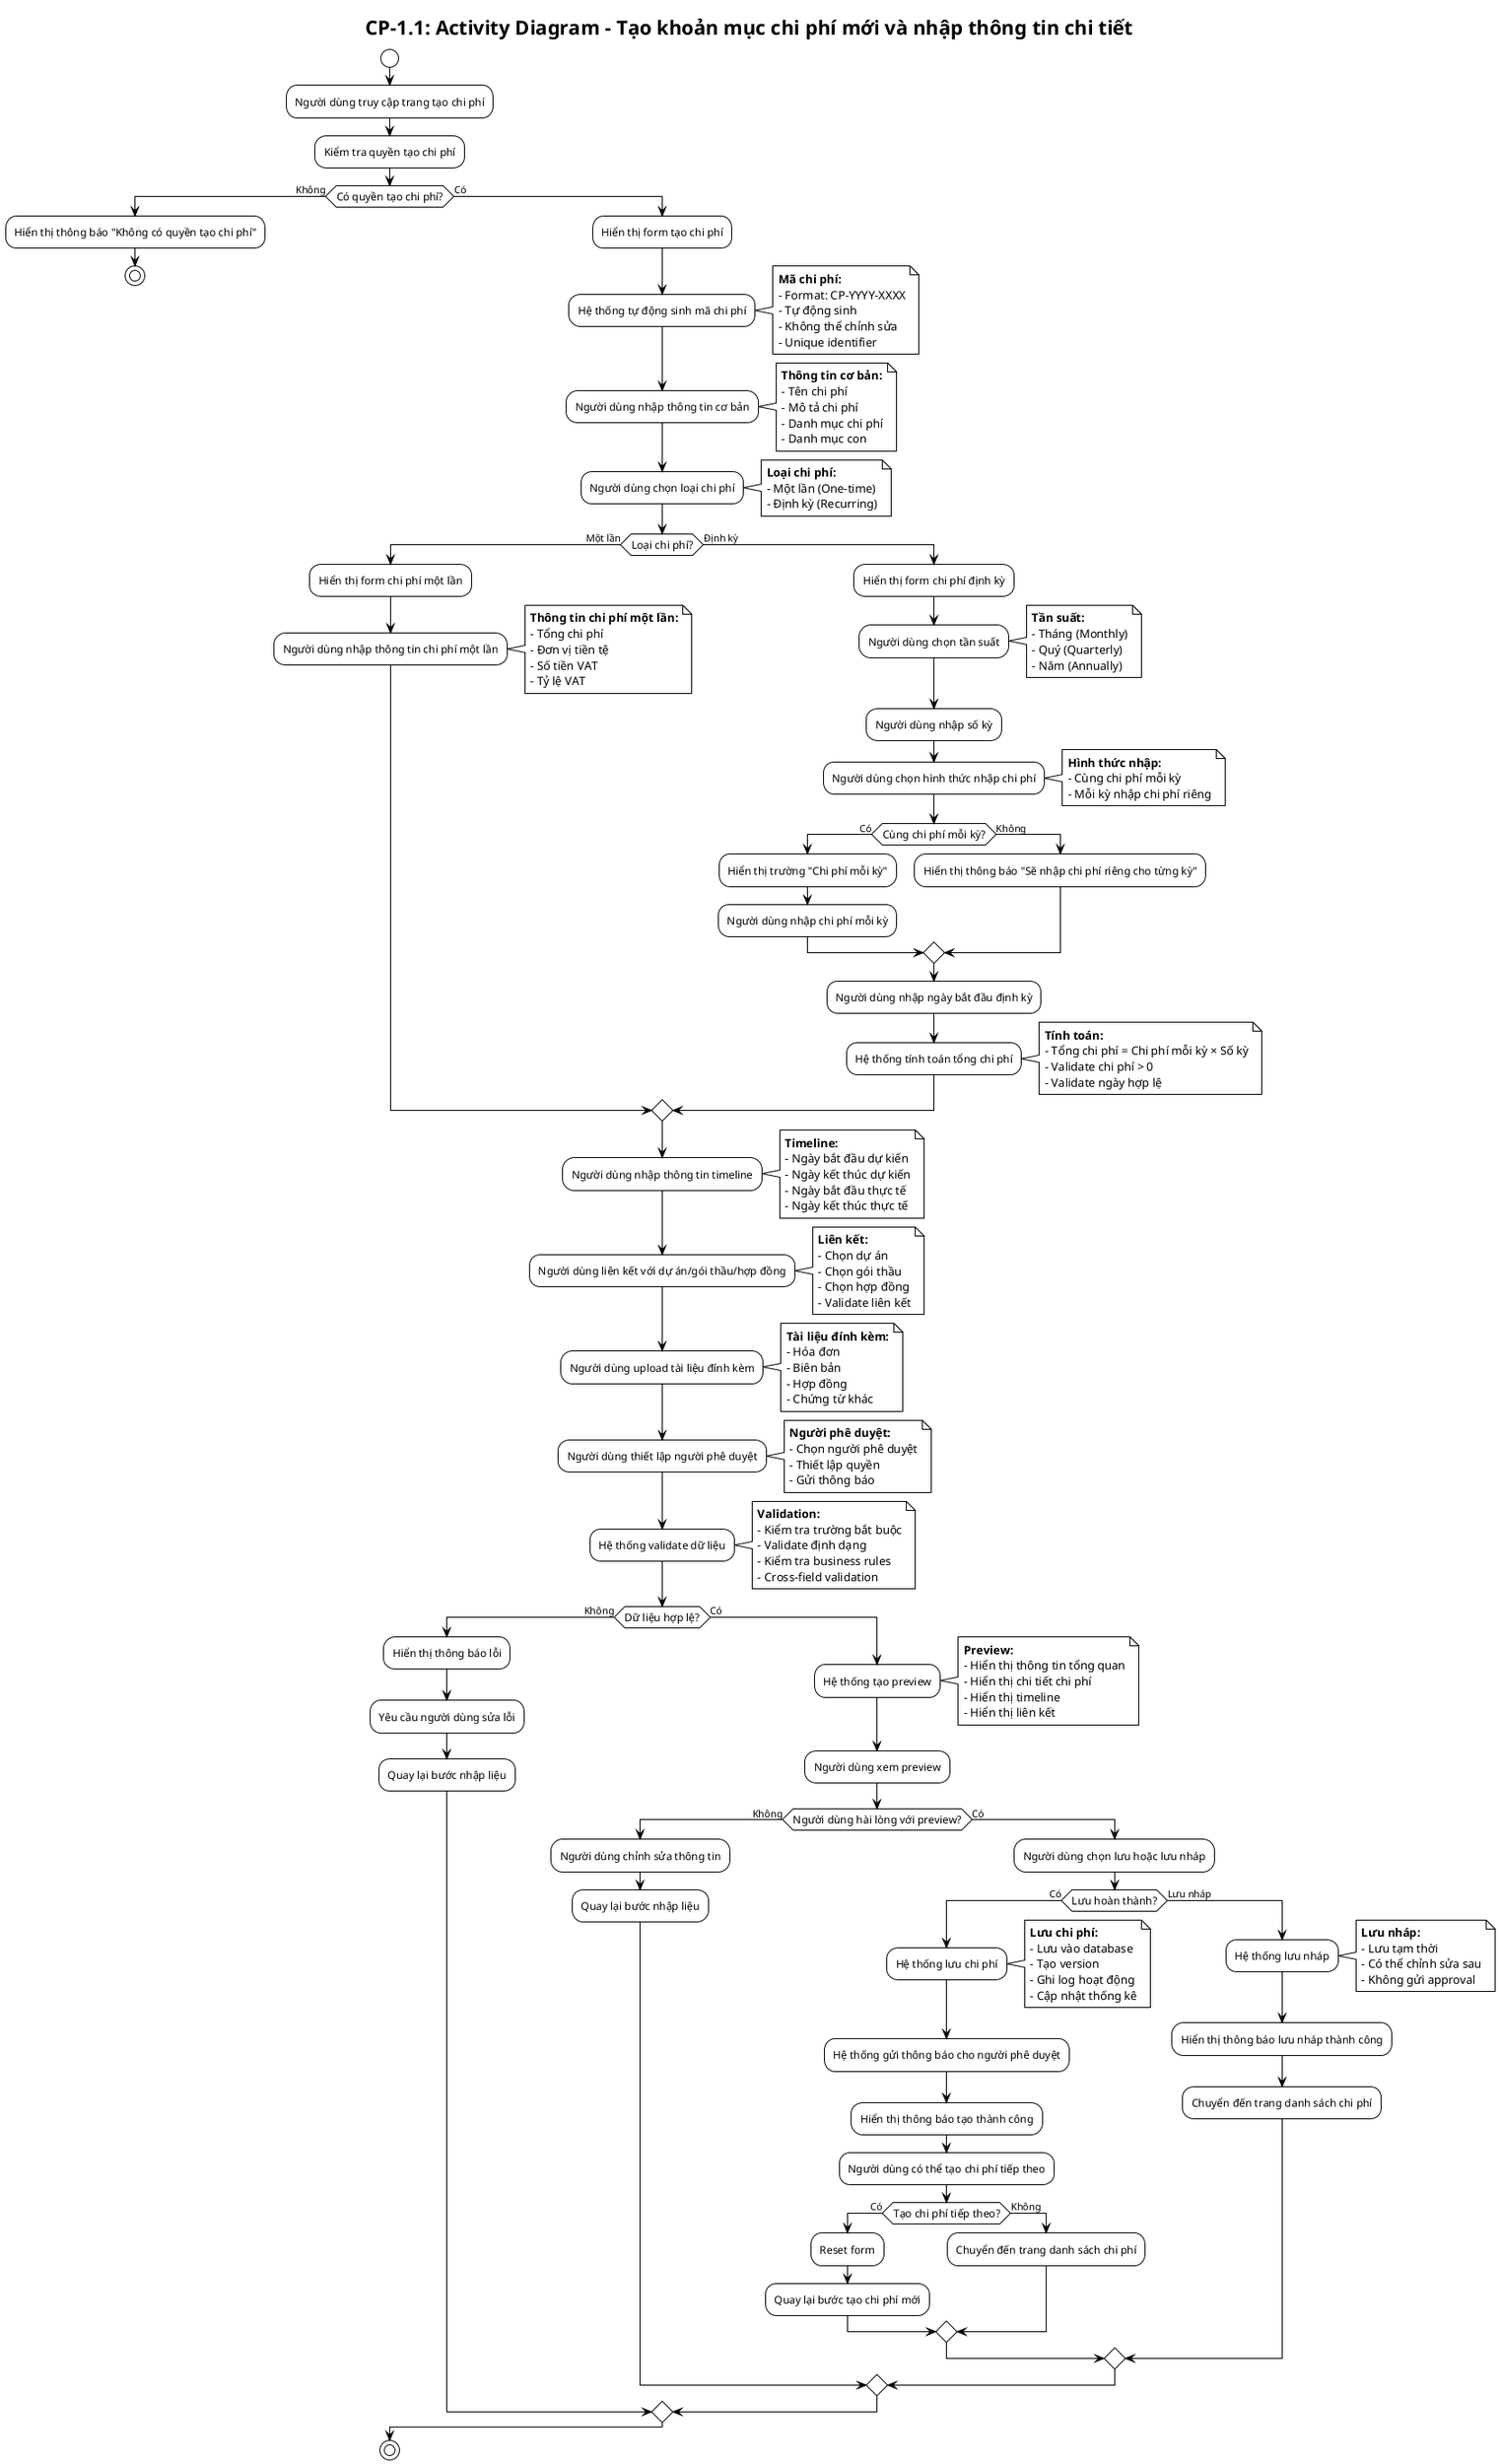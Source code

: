 @startuml CP-1.1 Activity Diagram
!theme plain
skinparam activityFontSize 12

title CP-1.1: Activity Diagram - Tạo khoản mục chi phí mới và nhập thông tin chi tiết

start

:Người dùng truy cập trang tạo chi phí;

:Kiểm tra quyền tạo chi phí;

if (Có quyền tạo chi phí?) then (Không)
    :Hiển thị thông báo "Không có quyền tạo chi phí";
    stop
else (Có)
    :Hiển thị form tạo chi phí;
    
    :Hệ thống tự động sinh mã chi phí;
    note right
    **Mã chi phí:**
    - Format: CP-YYYY-XXXX
    - Tự động sinh
    - Không thể chỉnh sửa
    - Unique identifier
    end note
    
    :Người dùng nhập thông tin cơ bản;
    note right
    **Thông tin cơ bản:**
    - Tên chi phí
    - Mô tả chi phí
    - Danh mục chi phí
    - Danh mục con
    end note
    
    :Người dùng chọn loại chi phí;
    note right
    **Loại chi phí:**
    - Một lần (One-time)
    - Định kỳ (Recurring)
    end note
    
    if (Loại chi phí?) then (Một lần)
        :Hiển thị form chi phí một lần;
        :Người dùng nhập thông tin chi phí một lần;
        note right
        **Thông tin chi phí một lần:**
        - Tổng chi phí
        - Đơn vị tiền tệ
        - Số tiền VAT
        - Tỷ lệ VAT
        end note
    else (Định kỳ)
        :Hiển thị form chi phí định kỳ;
        :Người dùng chọn tần suất;
        note right
        **Tần suất:**
        - Tháng (Monthly)
        - Quý (Quarterly)
        - Năm (Annually)
        end note
        
        :Người dùng nhập số kỳ;
        :Người dùng chọn hình thức nhập chi phí;
        note right
        **Hình thức nhập:**
        - Cùng chi phí mỗi kỳ
        - Mỗi kỳ nhập chi phí riêng
        end note
        
        if (Cùng chi phí mỗi kỳ?) then (Có)
            :Hiển thị trường "Chi phí mỗi kỳ";
            :Người dùng nhập chi phí mỗi kỳ;
        else (Không)
            :Hiển thị thông báo "Sẽ nhập chi phí riêng cho từng kỳ";
        endif
        
        :Người dùng nhập ngày bắt đầu định kỳ;
        :Hệ thống tính toán tổng chi phí;
        note right
        **Tính toán:**
        - Tổng chi phí = Chi phí mỗi kỳ × Số kỳ
        - Validate chi phí > 0
        - Validate ngày hợp lệ
        end note
    endif
    
    :Người dùng nhập thông tin timeline;
    note right
    **Timeline:**
    - Ngày bắt đầu dự kiến
    - Ngày kết thúc dự kiến
    - Ngày bắt đầu thực tế
    - Ngày kết thúc thực tế
    end note
    
    :Người dùng liên kết với dự án/gói thầu/hợp đồng;
    note right
    **Liên kết:**
    - Chọn dự án
    - Chọn gói thầu
    - Chọn hợp đồng
    - Validate liên kết
    end note
    
    :Người dùng upload tài liệu đính kèm;
    note right
    **Tài liệu đính kèm:**
    - Hóa đơn
    - Biên bản
    - Hợp đồng
    - Chứng từ khác
    end note
    
    :Người dùng thiết lập người phê duyệt;
    note right
    **Người phê duyệt:**
    - Chọn người phê duyệt
    - Thiết lập quyền
    - Gửi thông báo
    end note
    
    :Hệ thống validate dữ liệu;
    note right
    **Validation:**
    - Kiểm tra trường bắt buộc
    - Validate định dạng
    - Kiểm tra business rules
    - Cross-field validation
    end note
    
    if (Dữ liệu hợp lệ?) then (Không)
        :Hiển thị thông báo lỗi;
        :Yêu cầu người dùng sửa lỗi;
        :Quay lại bước nhập liệu;
    else (Có)
        :Hệ thống tạo preview;
        note right
        **Preview:**
        - Hiển thị thông tin tổng quan
        - Hiển thị chi tiết chi phí
        - Hiển thị timeline
        - Hiển thị liên kết
        end note
        
        :Người dùng xem preview;
        
        if (Người dùng hài lòng với preview?) then (Không)
            :Người dùng chỉnh sửa thông tin;
            :Quay lại bước nhập liệu;
        else (Có)
            :Người dùng chọn lưu hoặc lưu nháp;
            
            if (Lưu hoàn thành?) then (Có)
                :Hệ thống lưu chi phí;
                note right
                **Lưu chi phí:**
                - Lưu vào database
                - Tạo version
                - Ghi log hoạt động
                - Cập nhật thống kê
                end note
                
                :Hệ thống gửi thông báo cho người phê duyệt;
                :Hiển thị thông báo tạo thành công;
                
                :Người dùng có thể tạo chi phí tiếp theo;
                
                if (Tạo chi phí tiếp theo?) then (Có)
                    :Reset form;
                    :Quay lại bước tạo chi phí mới;
                else (Không)
                    :Chuyển đến trang danh sách chi phí;
                endif
            else (Lưu nháp)
                :Hệ thống lưu nháp;
                note right
                **Lưu nháp:**
                - Lưu tạm thời
                - Có thể chỉnh sửa sau
                - Không gửi approval
                end note
                
                :Hiển thị thông báo lưu nháp thành công;
                :Chuyển đến trang danh sách chi phí;
            endif
        endif
    endif
endif

stop

@enduml
